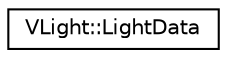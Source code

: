 digraph "Graphical Class Hierarchy"
{
  edge [fontname="Helvetica",fontsize="10",labelfontname="Helvetica",labelfontsize="10"];
  node [fontname="Helvetica",fontsize="10",shape=record];
  rankdir="LR";
  Node1 [label="VLight::LightData",height=0.2,width=0.4,color="black", fillcolor="white", style="filled",URL="$struct_v_light_1_1_light_data.html"];
}
